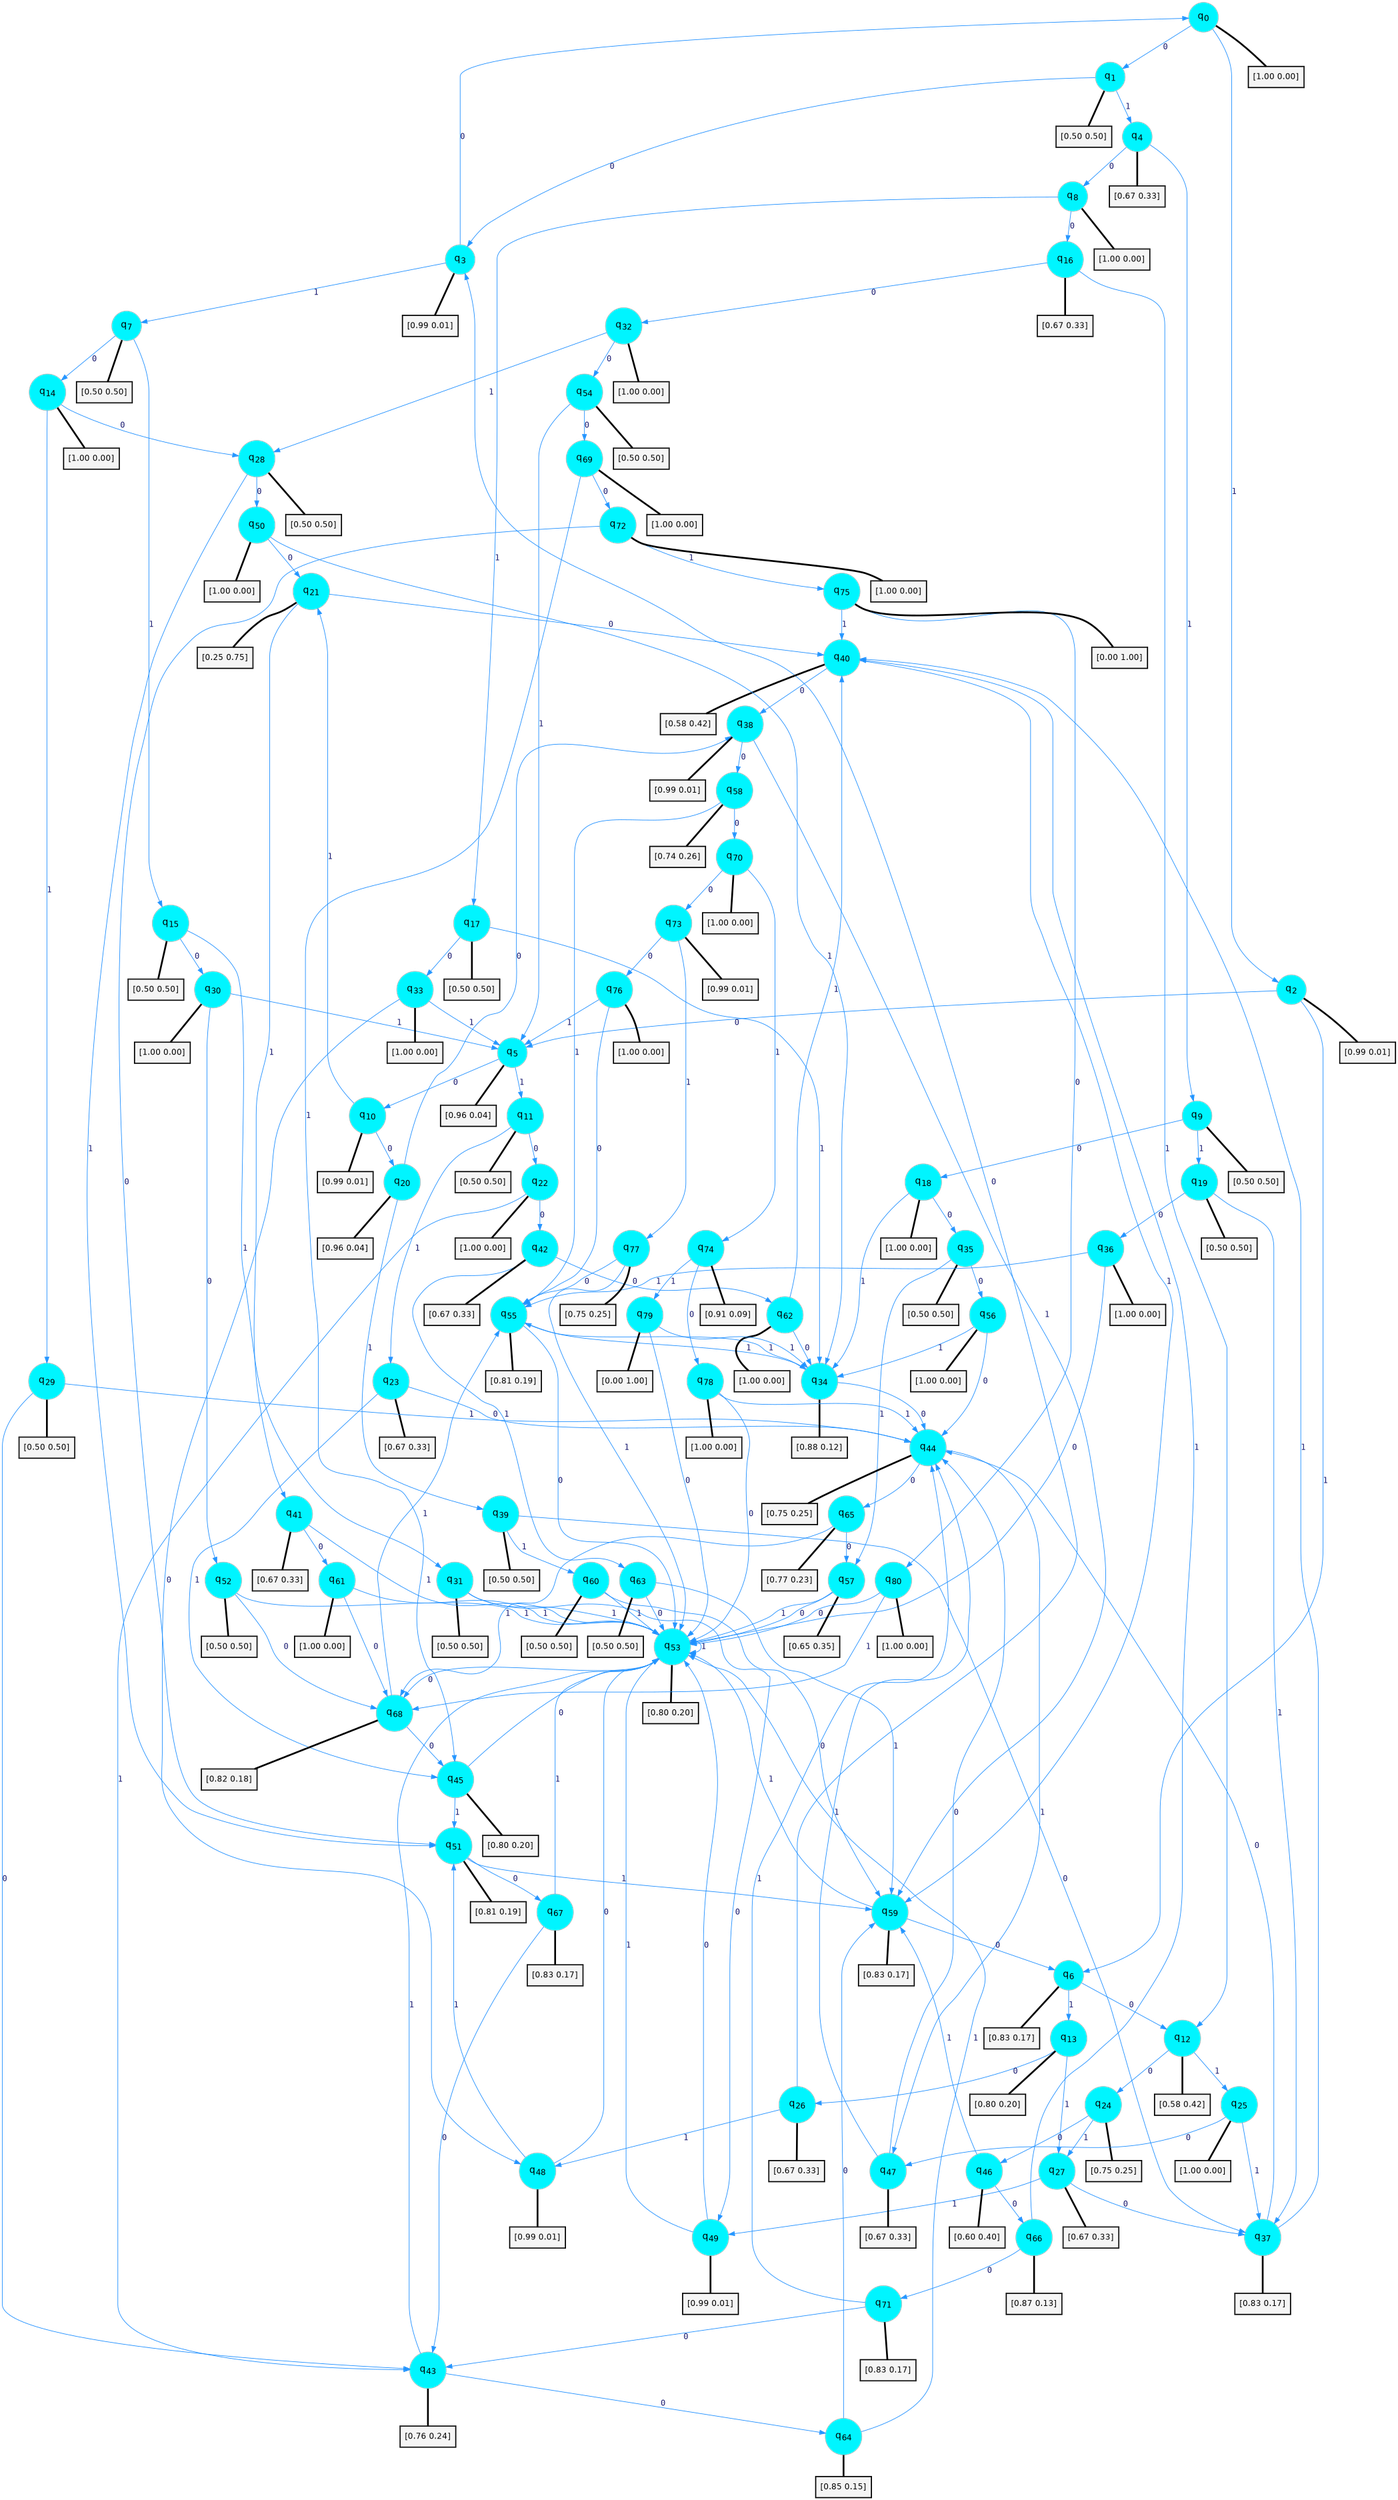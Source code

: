 digraph G {
graph [
bgcolor=transparent, dpi=300, rankdir=TD, size="40,25"];
node [
color=gray, fillcolor=turquoise1, fontcolor=black, fontname=Helvetica, fontsize=16, fontweight=bold, shape=circle, style=filled];
edge [
arrowsize=1, color=dodgerblue1, fontcolor=midnightblue, fontname=courier, fontweight=bold, penwidth=1, style=solid, weight=20];
0[label=<q<SUB>0</SUB>>];
1[label=<q<SUB>1</SUB>>];
2[label=<q<SUB>2</SUB>>];
3[label=<q<SUB>3</SUB>>];
4[label=<q<SUB>4</SUB>>];
5[label=<q<SUB>5</SUB>>];
6[label=<q<SUB>6</SUB>>];
7[label=<q<SUB>7</SUB>>];
8[label=<q<SUB>8</SUB>>];
9[label=<q<SUB>9</SUB>>];
10[label=<q<SUB>10</SUB>>];
11[label=<q<SUB>11</SUB>>];
12[label=<q<SUB>12</SUB>>];
13[label=<q<SUB>13</SUB>>];
14[label=<q<SUB>14</SUB>>];
15[label=<q<SUB>15</SUB>>];
16[label=<q<SUB>16</SUB>>];
17[label=<q<SUB>17</SUB>>];
18[label=<q<SUB>18</SUB>>];
19[label=<q<SUB>19</SUB>>];
20[label=<q<SUB>20</SUB>>];
21[label=<q<SUB>21</SUB>>];
22[label=<q<SUB>22</SUB>>];
23[label=<q<SUB>23</SUB>>];
24[label=<q<SUB>24</SUB>>];
25[label=<q<SUB>25</SUB>>];
26[label=<q<SUB>26</SUB>>];
27[label=<q<SUB>27</SUB>>];
28[label=<q<SUB>28</SUB>>];
29[label=<q<SUB>29</SUB>>];
30[label=<q<SUB>30</SUB>>];
31[label=<q<SUB>31</SUB>>];
32[label=<q<SUB>32</SUB>>];
33[label=<q<SUB>33</SUB>>];
34[label=<q<SUB>34</SUB>>];
35[label=<q<SUB>35</SUB>>];
36[label=<q<SUB>36</SUB>>];
37[label=<q<SUB>37</SUB>>];
38[label=<q<SUB>38</SUB>>];
39[label=<q<SUB>39</SUB>>];
40[label=<q<SUB>40</SUB>>];
41[label=<q<SUB>41</SUB>>];
42[label=<q<SUB>42</SUB>>];
43[label=<q<SUB>43</SUB>>];
44[label=<q<SUB>44</SUB>>];
45[label=<q<SUB>45</SUB>>];
46[label=<q<SUB>46</SUB>>];
47[label=<q<SUB>47</SUB>>];
48[label=<q<SUB>48</SUB>>];
49[label=<q<SUB>49</SUB>>];
50[label=<q<SUB>50</SUB>>];
51[label=<q<SUB>51</SUB>>];
52[label=<q<SUB>52</SUB>>];
53[label=<q<SUB>53</SUB>>];
54[label=<q<SUB>54</SUB>>];
55[label=<q<SUB>55</SUB>>];
56[label=<q<SUB>56</SUB>>];
57[label=<q<SUB>57</SUB>>];
58[label=<q<SUB>58</SUB>>];
59[label=<q<SUB>59</SUB>>];
60[label=<q<SUB>60</SUB>>];
61[label=<q<SUB>61</SUB>>];
62[label=<q<SUB>62</SUB>>];
63[label=<q<SUB>63</SUB>>];
64[label=<q<SUB>64</SUB>>];
65[label=<q<SUB>65</SUB>>];
66[label=<q<SUB>66</SUB>>];
67[label=<q<SUB>67</SUB>>];
68[label=<q<SUB>68</SUB>>];
69[label=<q<SUB>69</SUB>>];
70[label=<q<SUB>70</SUB>>];
71[label=<q<SUB>71</SUB>>];
72[label=<q<SUB>72</SUB>>];
73[label=<q<SUB>73</SUB>>];
74[label=<q<SUB>74</SUB>>];
75[label=<q<SUB>75</SUB>>];
76[label=<q<SUB>76</SUB>>];
77[label=<q<SUB>77</SUB>>];
78[label=<q<SUB>78</SUB>>];
79[label=<q<SUB>79</SUB>>];
80[label=<q<SUB>80</SUB>>];
81[label="[1.00 0.00]", shape=box,fontcolor=black, fontname=Helvetica, fontsize=14, penwidth=2, fillcolor=whitesmoke,color=black];
82[label="[0.50 0.50]", shape=box,fontcolor=black, fontname=Helvetica, fontsize=14, penwidth=2, fillcolor=whitesmoke,color=black];
83[label="[0.99 0.01]", shape=box,fontcolor=black, fontname=Helvetica, fontsize=14, penwidth=2, fillcolor=whitesmoke,color=black];
84[label="[0.99 0.01]", shape=box,fontcolor=black, fontname=Helvetica, fontsize=14, penwidth=2, fillcolor=whitesmoke,color=black];
85[label="[0.67 0.33]", shape=box,fontcolor=black, fontname=Helvetica, fontsize=14, penwidth=2, fillcolor=whitesmoke,color=black];
86[label="[0.96 0.04]", shape=box,fontcolor=black, fontname=Helvetica, fontsize=14, penwidth=2, fillcolor=whitesmoke,color=black];
87[label="[0.83 0.17]", shape=box,fontcolor=black, fontname=Helvetica, fontsize=14, penwidth=2, fillcolor=whitesmoke,color=black];
88[label="[0.50 0.50]", shape=box,fontcolor=black, fontname=Helvetica, fontsize=14, penwidth=2, fillcolor=whitesmoke,color=black];
89[label="[1.00 0.00]", shape=box,fontcolor=black, fontname=Helvetica, fontsize=14, penwidth=2, fillcolor=whitesmoke,color=black];
90[label="[0.50 0.50]", shape=box,fontcolor=black, fontname=Helvetica, fontsize=14, penwidth=2, fillcolor=whitesmoke,color=black];
91[label="[0.99 0.01]", shape=box,fontcolor=black, fontname=Helvetica, fontsize=14, penwidth=2, fillcolor=whitesmoke,color=black];
92[label="[0.50 0.50]", shape=box,fontcolor=black, fontname=Helvetica, fontsize=14, penwidth=2, fillcolor=whitesmoke,color=black];
93[label="[0.58 0.42]", shape=box,fontcolor=black, fontname=Helvetica, fontsize=14, penwidth=2, fillcolor=whitesmoke,color=black];
94[label="[0.80 0.20]", shape=box,fontcolor=black, fontname=Helvetica, fontsize=14, penwidth=2, fillcolor=whitesmoke,color=black];
95[label="[1.00 0.00]", shape=box,fontcolor=black, fontname=Helvetica, fontsize=14, penwidth=2, fillcolor=whitesmoke,color=black];
96[label="[0.50 0.50]", shape=box,fontcolor=black, fontname=Helvetica, fontsize=14, penwidth=2, fillcolor=whitesmoke,color=black];
97[label="[0.67 0.33]", shape=box,fontcolor=black, fontname=Helvetica, fontsize=14, penwidth=2, fillcolor=whitesmoke,color=black];
98[label="[0.50 0.50]", shape=box,fontcolor=black, fontname=Helvetica, fontsize=14, penwidth=2, fillcolor=whitesmoke,color=black];
99[label="[1.00 0.00]", shape=box,fontcolor=black, fontname=Helvetica, fontsize=14, penwidth=2, fillcolor=whitesmoke,color=black];
100[label="[0.50 0.50]", shape=box,fontcolor=black, fontname=Helvetica, fontsize=14, penwidth=2, fillcolor=whitesmoke,color=black];
101[label="[0.96 0.04]", shape=box,fontcolor=black, fontname=Helvetica, fontsize=14, penwidth=2, fillcolor=whitesmoke,color=black];
102[label="[0.25 0.75]", shape=box,fontcolor=black, fontname=Helvetica, fontsize=14, penwidth=2, fillcolor=whitesmoke,color=black];
103[label="[1.00 0.00]", shape=box,fontcolor=black, fontname=Helvetica, fontsize=14, penwidth=2, fillcolor=whitesmoke,color=black];
104[label="[0.67 0.33]", shape=box,fontcolor=black, fontname=Helvetica, fontsize=14, penwidth=2, fillcolor=whitesmoke,color=black];
105[label="[0.75 0.25]", shape=box,fontcolor=black, fontname=Helvetica, fontsize=14, penwidth=2, fillcolor=whitesmoke,color=black];
106[label="[1.00 0.00]", shape=box,fontcolor=black, fontname=Helvetica, fontsize=14, penwidth=2, fillcolor=whitesmoke,color=black];
107[label="[0.67 0.33]", shape=box,fontcolor=black, fontname=Helvetica, fontsize=14, penwidth=2, fillcolor=whitesmoke,color=black];
108[label="[0.67 0.33]", shape=box,fontcolor=black, fontname=Helvetica, fontsize=14, penwidth=2, fillcolor=whitesmoke,color=black];
109[label="[0.50 0.50]", shape=box,fontcolor=black, fontname=Helvetica, fontsize=14, penwidth=2, fillcolor=whitesmoke,color=black];
110[label="[0.50 0.50]", shape=box,fontcolor=black, fontname=Helvetica, fontsize=14, penwidth=2, fillcolor=whitesmoke,color=black];
111[label="[1.00 0.00]", shape=box,fontcolor=black, fontname=Helvetica, fontsize=14, penwidth=2, fillcolor=whitesmoke,color=black];
112[label="[0.50 0.50]", shape=box,fontcolor=black, fontname=Helvetica, fontsize=14, penwidth=2, fillcolor=whitesmoke,color=black];
113[label="[1.00 0.00]", shape=box,fontcolor=black, fontname=Helvetica, fontsize=14, penwidth=2, fillcolor=whitesmoke,color=black];
114[label="[1.00 0.00]", shape=box,fontcolor=black, fontname=Helvetica, fontsize=14, penwidth=2, fillcolor=whitesmoke,color=black];
115[label="[0.88 0.12]", shape=box,fontcolor=black, fontname=Helvetica, fontsize=14, penwidth=2, fillcolor=whitesmoke,color=black];
116[label="[0.50 0.50]", shape=box,fontcolor=black, fontname=Helvetica, fontsize=14, penwidth=2, fillcolor=whitesmoke,color=black];
117[label="[1.00 0.00]", shape=box,fontcolor=black, fontname=Helvetica, fontsize=14, penwidth=2, fillcolor=whitesmoke,color=black];
118[label="[0.83 0.17]", shape=box,fontcolor=black, fontname=Helvetica, fontsize=14, penwidth=2, fillcolor=whitesmoke,color=black];
119[label="[0.99 0.01]", shape=box,fontcolor=black, fontname=Helvetica, fontsize=14, penwidth=2, fillcolor=whitesmoke,color=black];
120[label="[0.50 0.50]", shape=box,fontcolor=black, fontname=Helvetica, fontsize=14, penwidth=2, fillcolor=whitesmoke,color=black];
121[label="[0.58 0.42]", shape=box,fontcolor=black, fontname=Helvetica, fontsize=14, penwidth=2, fillcolor=whitesmoke,color=black];
122[label="[0.67 0.33]", shape=box,fontcolor=black, fontname=Helvetica, fontsize=14, penwidth=2, fillcolor=whitesmoke,color=black];
123[label="[0.67 0.33]", shape=box,fontcolor=black, fontname=Helvetica, fontsize=14, penwidth=2, fillcolor=whitesmoke,color=black];
124[label="[0.76 0.24]", shape=box,fontcolor=black, fontname=Helvetica, fontsize=14, penwidth=2, fillcolor=whitesmoke,color=black];
125[label="[0.75 0.25]", shape=box,fontcolor=black, fontname=Helvetica, fontsize=14, penwidth=2, fillcolor=whitesmoke,color=black];
126[label="[0.80 0.20]", shape=box,fontcolor=black, fontname=Helvetica, fontsize=14, penwidth=2, fillcolor=whitesmoke,color=black];
127[label="[0.60 0.40]", shape=box,fontcolor=black, fontname=Helvetica, fontsize=14, penwidth=2, fillcolor=whitesmoke,color=black];
128[label="[0.67 0.33]", shape=box,fontcolor=black, fontname=Helvetica, fontsize=14, penwidth=2, fillcolor=whitesmoke,color=black];
129[label="[0.99 0.01]", shape=box,fontcolor=black, fontname=Helvetica, fontsize=14, penwidth=2, fillcolor=whitesmoke,color=black];
130[label="[0.99 0.01]", shape=box,fontcolor=black, fontname=Helvetica, fontsize=14, penwidth=2, fillcolor=whitesmoke,color=black];
131[label="[1.00 0.00]", shape=box,fontcolor=black, fontname=Helvetica, fontsize=14, penwidth=2, fillcolor=whitesmoke,color=black];
132[label="[0.81 0.19]", shape=box,fontcolor=black, fontname=Helvetica, fontsize=14, penwidth=2, fillcolor=whitesmoke,color=black];
133[label="[0.50 0.50]", shape=box,fontcolor=black, fontname=Helvetica, fontsize=14, penwidth=2, fillcolor=whitesmoke,color=black];
134[label="[0.80 0.20]", shape=box,fontcolor=black, fontname=Helvetica, fontsize=14, penwidth=2, fillcolor=whitesmoke,color=black];
135[label="[0.50 0.50]", shape=box,fontcolor=black, fontname=Helvetica, fontsize=14, penwidth=2, fillcolor=whitesmoke,color=black];
136[label="[0.81 0.19]", shape=box,fontcolor=black, fontname=Helvetica, fontsize=14, penwidth=2, fillcolor=whitesmoke,color=black];
137[label="[1.00 0.00]", shape=box,fontcolor=black, fontname=Helvetica, fontsize=14, penwidth=2, fillcolor=whitesmoke,color=black];
138[label="[0.65 0.35]", shape=box,fontcolor=black, fontname=Helvetica, fontsize=14, penwidth=2, fillcolor=whitesmoke,color=black];
139[label="[0.74 0.26]", shape=box,fontcolor=black, fontname=Helvetica, fontsize=14, penwidth=2, fillcolor=whitesmoke,color=black];
140[label="[0.83 0.17]", shape=box,fontcolor=black, fontname=Helvetica, fontsize=14, penwidth=2, fillcolor=whitesmoke,color=black];
141[label="[0.50 0.50]", shape=box,fontcolor=black, fontname=Helvetica, fontsize=14, penwidth=2, fillcolor=whitesmoke,color=black];
142[label="[1.00 0.00]", shape=box,fontcolor=black, fontname=Helvetica, fontsize=14, penwidth=2, fillcolor=whitesmoke,color=black];
143[label="[1.00 0.00]", shape=box,fontcolor=black, fontname=Helvetica, fontsize=14, penwidth=2, fillcolor=whitesmoke,color=black];
144[label="[0.50 0.50]", shape=box,fontcolor=black, fontname=Helvetica, fontsize=14, penwidth=2, fillcolor=whitesmoke,color=black];
145[label="[0.85 0.15]", shape=box,fontcolor=black, fontname=Helvetica, fontsize=14, penwidth=2, fillcolor=whitesmoke,color=black];
146[label="[0.77 0.23]", shape=box,fontcolor=black, fontname=Helvetica, fontsize=14, penwidth=2, fillcolor=whitesmoke,color=black];
147[label="[0.87 0.13]", shape=box,fontcolor=black, fontname=Helvetica, fontsize=14, penwidth=2, fillcolor=whitesmoke,color=black];
148[label="[0.83 0.17]", shape=box,fontcolor=black, fontname=Helvetica, fontsize=14, penwidth=2, fillcolor=whitesmoke,color=black];
149[label="[0.82 0.18]", shape=box,fontcolor=black, fontname=Helvetica, fontsize=14, penwidth=2, fillcolor=whitesmoke,color=black];
150[label="[1.00 0.00]", shape=box,fontcolor=black, fontname=Helvetica, fontsize=14, penwidth=2, fillcolor=whitesmoke,color=black];
151[label="[1.00 0.00]", shape=box,fontcolor=black, fontname=Helvetica, fontsize=14, penwidth=2, fillcolor=whitesmoke,color=black];
152[label="[0.83 0.17]", shape=box,fontcolor=black, fontname=Helvetica, fontsize=14, penwidth=2, fillcolor=whitesmoke,color=black];
153[label="[1.00 0.00]", shape=box,fontcolor=black, fontname=Helvetica, fontsize=14, penwidth=2, fillcolor=whitesmoke,color=black];
154[label="[0.99 0.01]", shape=box,fontcolor=black, fontname=Helvetica, fontsize=14, penwidth=2, fillcolor=whitesmoke,color=black];
155[label="[0.91 0.09]", shape=box,fontcolor=black, fontname=Helvetica, fontsize=14, penwidth=2, fillcolor=whitesmoke,color=black];
156[label="[0.00 1.00]", shape=box,fontcolor=black, fontname=Helvetica, fontsize=14, penwidth=2, fillcolor=whitesmoke,color=black];
157[label="[1.00 0.00]", shape=box,fontcolor=black, fontname=Helvetica, fontsize=14, penwidth=2, fillcolor=whitesmoke,color=black];
158[label="[0.75 0.25]", shape=box,fontcolor=black, fontname=Helvetica, fontsize=14, penwidth=2, fillcolor=whitesmoke,color=black];
159[label="[1.00 0.00]", shape=box,fontcolor=black, fontname=Helvetica, fontsize=14, penwidth=2, fillcolor=whitesmoke,color=black];
160[label="[0.00 1.00]", shape=box,fontcolor=black, fontname=Helvetica, fontsize=14, penwidth=2, fillcolor=whitesmoke,color=black];
161[label="[1.00 0.00]", shape=box,fontcolor=black, fontname=Helvetica, fontsize=14, penwidth=2, fillcolor=whitesmoke,color=black];
0->1 [label=0];
0->2 [label=1];
0->81 [arrowhead=none, penwidth=3,color=black];
1->3 [label=0];
1->4 [label=1];
1->82 [arrowhead=none, penwidth=3,color=black];
2->5 [label=0];
2->6 [label=1];
2->83 [arrowhead=none, penwidth=3,color=black];
3->0 [label=0];
3->7 [label=1];
3->84 [arrowhead=none, penwidth=3,color=black];
4->8 [label=0];
4->9 [label=1];
4->85 [arrowhead=none, penwidth=3,color=black];
5->10 [label=0];
5->11 [label=1];
5->86 [arrowhead=none, penwidth=3,color=black];
6->12 [label=0];
6->13 [label=1];
6->87 [arrowhead=none, penwidth=3,color=black];
7->14 [label=0];
7->15 [label=1];
7->88 [arrowhead=none, penwidth=3,color=black];
8->16 [label=0];
8->17 [label=1];
8->89 [arrowhead=none, penwidth=3,color=black];
9->18 [label=0];
9->19 [label=1];
9->90 [arrowhead=none, penwidth=3,color=black];
10->20 [label=0];
10->21 [label=1];
10->91 [arrowhead=none, penwidth=3,color=black];
11->22 [label=0];
11->23 [label=1];
11->92 [arrowhead=none, penwidth=3,color=black];
12->24 [label=0];
12->25 [label=1];
12->93 [arrowhead=none, penwidth=3,color=black];
13->26 [label=0];
13->27 [label=1];
13->94 [arrowhead=none, penwidth=3,color=black];
14->28 [label=0];
14->29 [label=1];
14->95 [arrowhead=none, penwidth=3,color=black];
15->30 [label=0];
15->31 [label=1];
15->96 [arrowhead=none, penwidth=3,color=black];
16->32 [label=0];
16->12 [label=1];
16->97 [arrowhead=none, penwidth=3,color=black];
17->33 [label=0];
17->34 [label=1];
17->98 [arrowhead=none, penwidth=3,color=black];
18->35 [label=0];
18->34 [label=1];
18->99 [arrowhead=none, penwidth=3,color=black];
19->36 [label=0];
19->37 [label=1];
19->100 [arrowhead=none, penwidth=3,color=black];
20->38 [label=0];
20->39 [label=1];
20->101 [arrowhead=none, penwidth=3,color=black];
21->40 [label=0];
21->41 [label=1];
21->102 [arrowhead=none, penwidth=3,color=black];
22->42 [label=0];
22->43 [label=1];
22->103 [arrowhead=none, penwidth=3,color=black];
23->44 [label=0];
23->45 [label=1];
23->104 [arrowhead=none, penwidth=3,color=black];
24->46 [label=0];
24->27 [label=1];
24->105 [arrowhead=none, penwidth=3,color=black];
25->47 [label=0];
25->37 [label=1];
25->106 [arrowhead=none, penwidth=3,color=black];
26->3 [label=0];
26->48 [label=1];
26->107 [arrowhead=none, penwidth=3,color=black];
27->37 [label=0];
27->49 [label=1];
27->108 [arrowhead=none, penwidth=3,color=black];
28->50 [label=0];
28->51 [label=1];
28->109 [arrowhead=none, penwidth=3,color=black];
29->43 [label=0];
29->44 [label=1];
29->110 [arrowhead=none, penwidth=3,color=black];
30->52 [label=0];
30->5 [label=1];
30->111 [arrowhead=none, penwidth=3,color=black];
31->49 [label=0];
31->53 [label=1];
31->112 [arrowhead=none, penwidth=3,color=black];
32->54 [label=0];
32->28 [label=1];
32->113 [arrowhead=none, penwidth=3,color=black];
33->48 [label=0];
33->5 [label=1];
33->114 [arrowhead=none, penwidth=3,color=black];
34->44 [label=0];
34->55 [label=1];
34->115 [arrowhead=none, penwidth=3,color=black];
35->56 [label=0];
35->57 [label=1];
35->116 [arrowhead=none, penwidth=3,color=black];
36->53 [label=0];
36->55 [label=1];
36->117 [arrowhead=none, penwidth=3,color=black];
37->44 [label=0];
37->40 [label=1];
37->118 [arrowhead=none, penwidth=3,color=black];
38->58 [label=0];
38->59 [label=1];
38->119 [arrowhead=none, penwidth=3,color=black];
39->37 [label=0];
39->60 [label=1];
39->120 [arrowhead=none, penwidth=3,color=black];
40->38 [label=0];
40->59 [label=1];
40->121 [arrowhead=none, penwidth=3,color=black];
41->61 [label=0];
41->53 [label=1];
41->122 [arrowhead=none, penwidth=3,color=black];
42->62 [label=0];
42->63 [label=1];
42->123 [arrowhead=none, penwidth=3,color=black];
43->64 [label=0];
43->53 [label=1];
43->124 [arrowhead=none, penwidth=3,color=black];
44->65 [label=0];
44->47 [label=1];
44->125 [arrowhead=none, penwidth=3,color=black];
45->53 [label=0];
45->51 [label=1];
45->126 [arrowhead=none, penwidth=3,color=black];
46->66 [label=0];
46->59 [label=1];
46->127 [arrowhead=none, penwidth=3,color=black];
47->44 [label=0];
47->44 [label=1];
47->128 [arrowhead=none, penwidth=3,color=black];
48->53 [label=0];
48->51 [label=1];
48->129 [arrowhead=none, penwidth=3,color=black];
49->53 [label=0];
49->53 [label=1];
49->130 [arrowhead=none, penwidth=3,color=black];
50->21 [label=0];
50->34 [label=1];
50->131 [arrowhead=none, penwidth=3,color=black];
51->67 [label=0];
51->59 [label=1];
51->132 [arrowhead=none, penwidth=3,color=black];
52->68 [label=0];
52->53 [label=1];
52->133 [arrowhead=none, penwidth=3,color=black];
53->68 [label=0];
53->53 [label=1];
53->134 [arrowhead=none, penwidth=3,color=black];
54->69 [label=0];
54->5 [label=1];
54->135 [arrowhead=none, penwidth=3,color=black];
55->53 [label=0];
55->34 [label=1];
55->136 [arrowhead=none, penwidth=3,color=black];
56->44 [label=0];
56->34 [label=1];
56->137 [arrowhead=none, penwidth=3,color=black];
57->53 [label=0];
57->53 [label=1];
57->138 [arrowhead=none, penwidth=3,color=black];
58->70 [label=0];
58->55 [label=1];
58->139 [arrowhead=none, penwidth=3,color=black];
59->6 [label=0];
59->53 [label=1];
59->140 [arrowhead=none, penwidth=3,color=black];
60->59 [label=0];
60->53 [label=1];
60->141 [arrowhead=none, penwidth=3,color=black];
61->68 [label=0];
61->53 [label=1];
61->142 [arrowhead=none, penwidth=3,color=black];
62->34 [label=0];
62->40 [label=1];
62->143 [arrowhead=none, penwidth=3,color=black];
63->53 [label=0];
63->59 [label=1];
63->144 [arrowhead=none, penwidth=3,color=black];
64->59 [label=0];
64->53 [label=1];
64->145 [arrowhead=none, penwidth=3,color=black];
65->57 [label=0];
65->68 [label=1];
65->146 [arrowhead=none, penwidth=3,color=black];
66->71 [label=0];
66->40 [label=1];
66->147 [arrowhead=none, penwidth=3,color=black];
67->43 [label=0];
67->53 [label=1];
67->148 [arrowhead=none, penwidth=3,color=black];
68->45 [label=0];
68->55 [label=1];
68->149 [arrowhead=none, penwidth=3,color=black];
69->72 [label=0];
69->45 [label=1];
69->150 [arrowhead=none, penwidth=3,color=black];
70->73 [label=0];
70->74 [label=1];
70->151 [arrowhead=none, penwidth=3,color=black];
71->43 [label=0];
71->44 [label=1];
71->152 [arrowhead=none, penwidth=3,color=black];
72->51 [label=0];
72->75 [label=1];
72->153 [arrowhead=none, penwidth=3,color=black];
73->76 [label=0];
73->77 [label=1];
73->154 [arrowhead=none, penwidth=3,color=black];
74->78 [label=0];
74->79 [label=1];
74->155 [arrowhead=none, penwidth=3,color=black];
75->80 [label=0];
75->40 [label=1];
75->156 [arrowhead=none, penwidth=3,color=black];
76->55 [label=0];
76->5 [label=1];
76->157 [arrowhead=none, penwidth=3,color=black];
77->55 [label=0];
77->53 [label=1];
77->158 [arrowhead=none, penwidth=3,color=black];
78->53 [label=0];
78->44 [label=1];
78->159 [arrowhead=none, penwidth=3,color=black];
79->53 [label=0];
79->34 [label=1];
79->160 [arrowhead=none, penwidth=3,color=black];
80->53 [label=0];
80->68 [label=1];
80->161 [arrowhead=none, penwidth=3,color=black];
}

